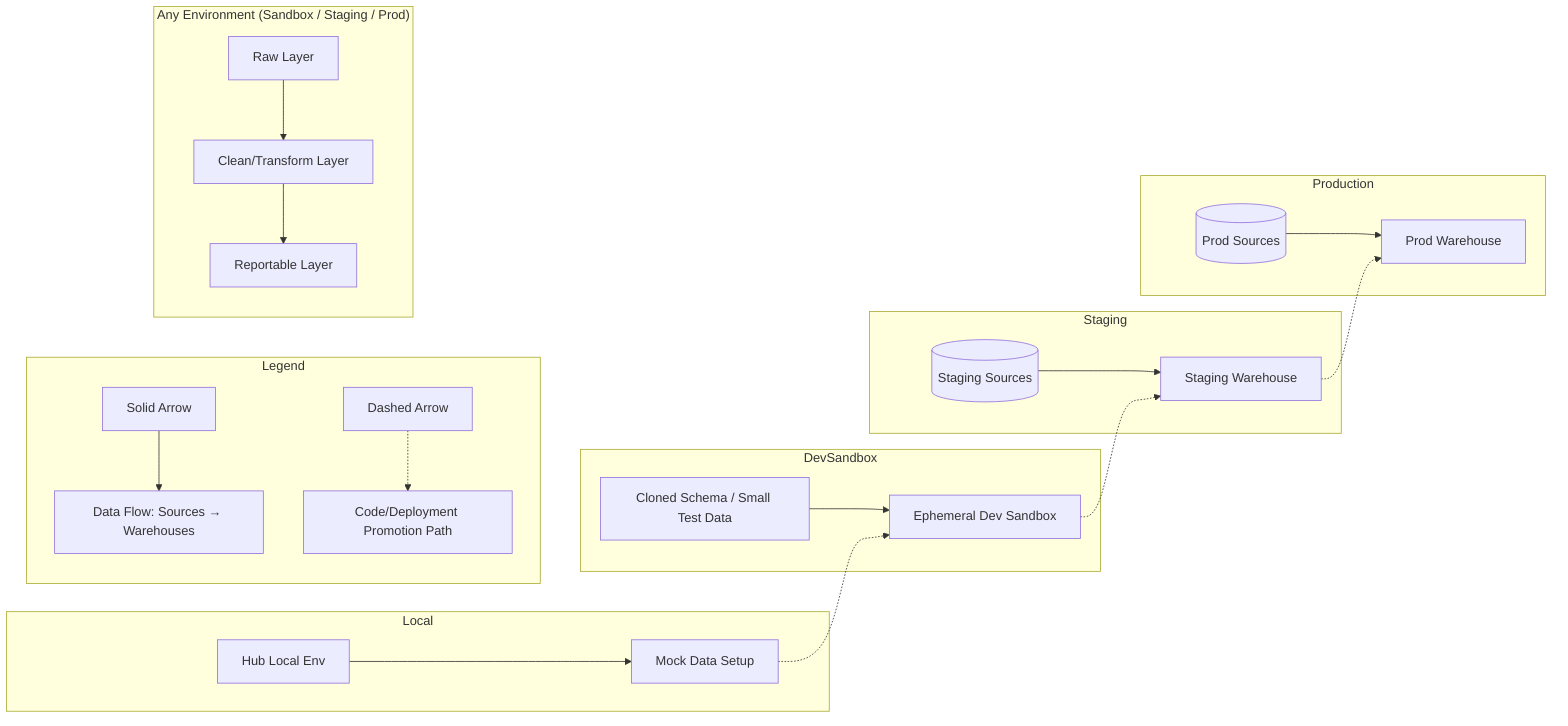 flowchart LR

%% Local Dev
subgraph Local
  A1[Hub Local Env]
  A2[Mock Data Setup]
  A1 --> A2
end

%% Dev Sandbox
subgraph DevSandbox
  B1[Ephemeral Dev Sandbox]
  B2[Cloned Schema / Small Test Data]
  B2 --> B1
end

%% Staging
subgraph Staging
  C1[Staging Warehouse]
  C2[(Staging Sources)]
  C2 --> C1
end

%% Production
subgraph Production
  D1[Prod Warehouse]
  D2[(Prod Sources)]
  D2 --> D1
end

%% Promotion Path (dashed)
A2 -.-> B1
B1 -.-> C1
C1 -.-> D1

%% Legend
subgraph Legend
  L1[Solid Arrow] --> L2[Data Flow: Sources → Warehouses]
  L3[Dashed Arrow] -.-> L4[Code/Deployment Promotion Path]
end

%% Data Flow Within Each Environment
subgraph Env["Any Environment (Sandbox / Staging / Prod)"]
    R[Raw Layer]
    C[Clean/Transform Layer]
    RP[Reportable Layer]

    R --> C --> RP
end